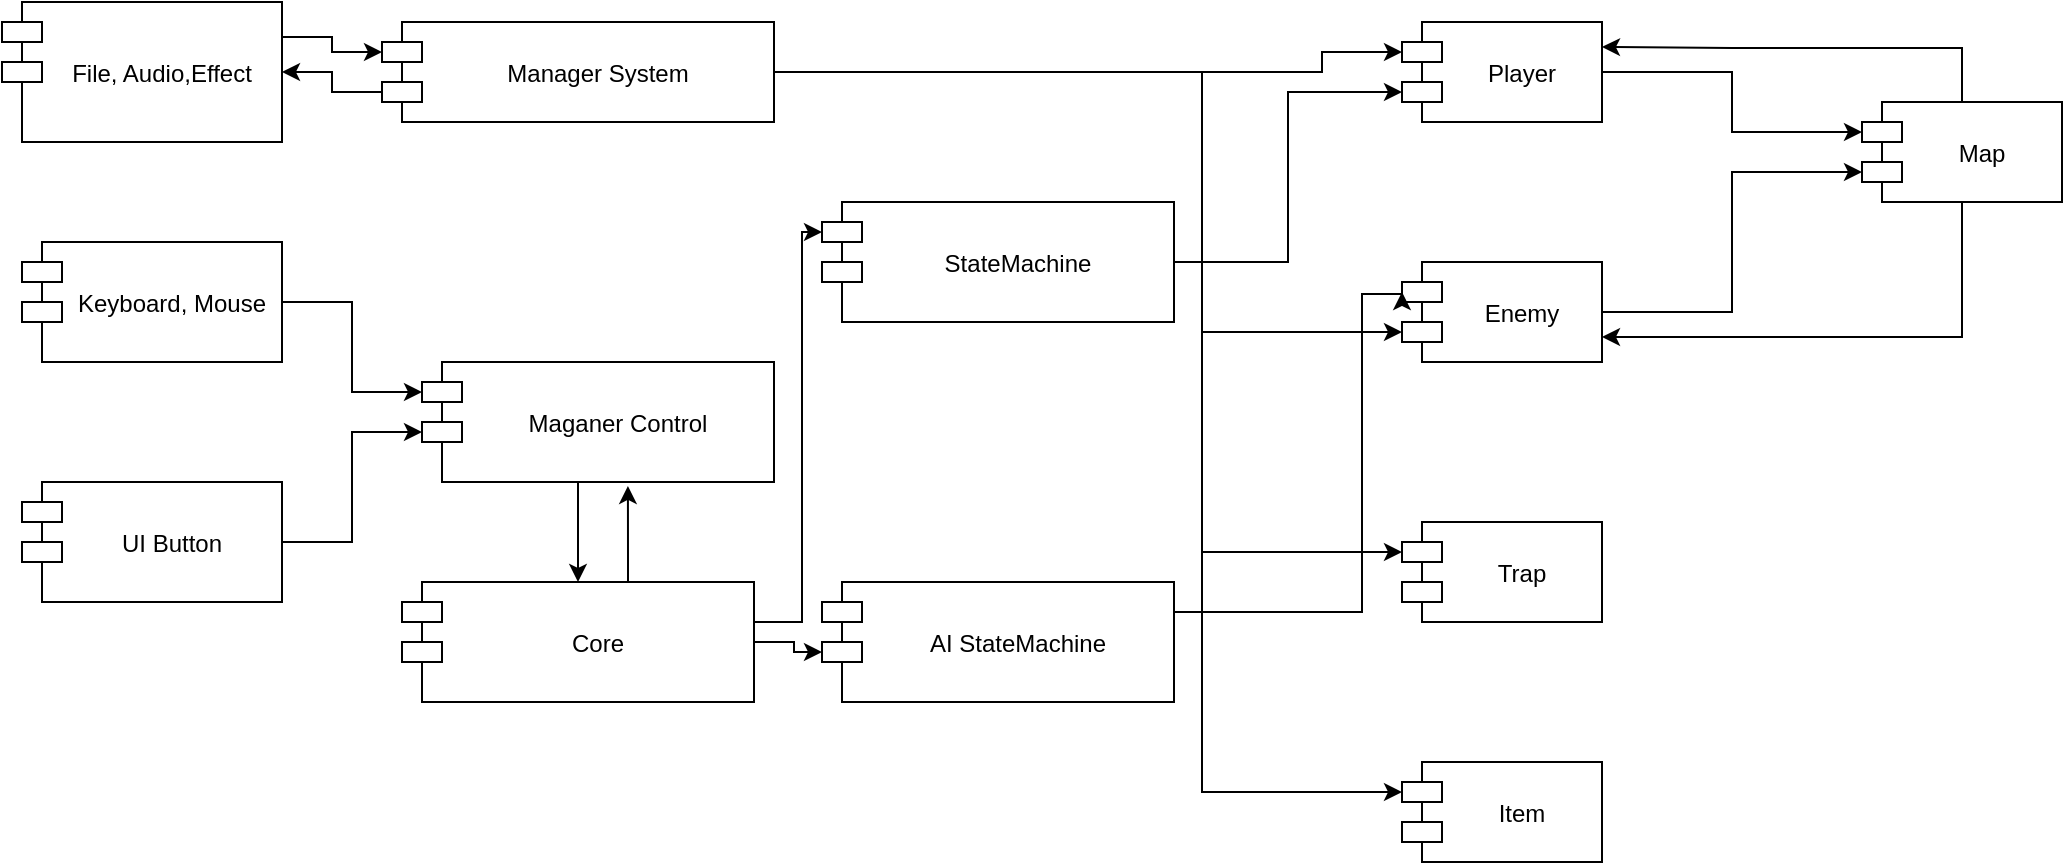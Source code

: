 <mxfile version="15.8.8" type="device"><diagram id="nR3toh5W89-o4BKsGbaM" name="Page-1"><mxGraphModel dx="1064" dy="520" grid="1" gridSize="10" guides="1" tooltips="1" connect="1" arrows="1" fold="1" page="1" pageScale="1" pageWidth="827" pageHeight="1169" math="0" shadow="0"><root><mxCell id="0"/><mxCell id="1" parent="0"/><mxCell id="cMwhzNM2YHRlHXKRiWZX-6" style="edgeStyle=orthogonalEdgeStyle;rounded=0;orthogonalLoop=1;jettySize=auto;html=1;exitX=1;exitY=0.25;exitDx=0;exitDy=0;entryX=0;entryY=0;entryDx=0;entryDy=15;entryPerimeter=0;" edge="1" parent="1" source="cMwhzNM2YHRlHXKRiWZX-1" target="cMwhzNM2YHRlHXKRiWZX-2"><mxGeometry relative="1" as="geometry"><mxPoint x="260" y="93" as="targetPoint"/></mxGeometry></mxCell><mxCell id="cMwhzNM2YHRlHXKRiWZX-1" value="File, Audio,Effect" style="shape=module;align=center;spacingLeft=20;align=center;verticalAlign=middle;" vertex="1" parent="1"><mxGeometry x="20" y="60" width="140" height="70" as="geometry"/></mxCell><mxCell id="cMwhzNM2YHRlHXKRiWZX-7" style="edgeStyle=orthogonalEdgeStyle;rounded=0;orthogonalLoop=1;jettySize=auto;html=1;entryX=0;entryY=0;entryDx=0;entryDy=15;entryPerimeter=0;" edge="1" parent="1" source="cMwhzNM2YHRlHXKRiWZX-2" target="cMwhzNM2YHRlHXKRiWZX-3"><mxGeometry relative="1" as="geometry"><Array as="points"><mxPoint x="680" y="95"/><mxPoint x="680" y="85"/></Array></mxGeometry></mxCell><mxCell id="cMwhzNM2YHRlHXKRiWZX-8" style="edgeStyle=orthogonalEdgeStyle;rounded=0;orthogonalLoop=1;jettySize=auto;html=1;exitX=0;exitY=0;exitDx=0;exitDy=35;exitPerimeter=0;" edge="1" parent="1" source="cMwhzNM2YHRlHXKRiWZX-2" target="cMwhzNM2YHRlHXKRiWZX-1"><mxGeometry relative="1" as="geometry"/></mxCell><mxCell id="cMwhzNM2YHRlHXKRiWZX-20" style="edgeStyle=orthogonalEdgeStyle;rounded=0;orthogonalLoop=1;jettySize=auto;html=1;entryX=0;entryY=0;entryDx=0;entryDy=35;entryPerimeter=0;" edge="1" parent="1" source="cMwhzNM2YHRlHXKRiWZX-2" target="cMwhzNM2YHRlHXKRiWZX-4"><mxGeometry relative="1" as="geometry"><Array as="points"><mxPoint x="620" y="95"/><mxPoint x="620" y="225"/></Array></mxGeometry></mxCell><mxCell id="cMwhzNM2YHRlHXKRiWZX-23" style="edgeStyle=orthogonalEdgeStyle;rounded=0;orthogonalLoop=1;jettySize=auto;html=1;entryX=0;entryY=0;entryDx=0;entryDy=15;entryPerimeter=0;" edge="1" parent="1" source="cMwhzNM2YHRlHXKRiWZX-2" target="cMwhzNM2YHRlHXKRiWZX-21"><mxGeometry relative="1" as="geometry"><Array as="points"><mxPoint x="620" y="95"/><mxPoint x="620" y="335"/></Array></mxGeometry></mxCell><mxCell id="cMwhzNM2YHRlHXKRiWZX-24" style="edgeStyle=orthogonalEdgeStyle;rounded=0;orthogonalLoop=1;jettySize=auto;html=1;entryX=0;entryY=0;entryDx=0;entryDy=15;entryPerimeter=0;" edge="1" parent="1" source="cMwhzNM2YHRlHXKRiWZX-2" target="cMwhzNM2YHRlHXKRiWZX-22"><mxGeometry relative="1" as="geometry"><Array as="points"><mxPoint x="620" y="95"/><mxPoint x="620" y="455"/></Array></mxGeometry></mxCell><mxCell id="cMwhzNM2YHRlHXKRiWZX-2" value="Manager System" style="shape=module;align=left;spacingLeft=20;align=center;verticalAlign=middle;" vertex="1" parent="1"><mxGeometry x="210" y="70" width="196" height="50" as="geometry"/></mxCell><mxCell id="cMwhzNM2YHRlHXKRiWZX-26" style="edgeStyle=orthogonalEdgeStyle;rounded=0;orthogonalLoop=1;jettySize=auto;html=1;entryX=0;entryY=0;entryDx=0;entryDy=15;entryPerimeter=0;" edge="1" parent="1" source="cMwhzNM2YHRlHXKRiWZX-3" target="cMwhzNM2YHRlHXKRiWZX-25"><mxGeometry relative="1" as="geometry"/></mxCell><mxCell id="cMwhzNM2YHRlHXKRiWZX-3" value="Player" style="shape=module;align=left;spacingLeft=20;align=center;verticalAlign=middle;" vertex="1" parent="1"><mxGeometry x="720" y="70" width="100" height="50" as="geometry"/></mxCell><mxCell id="cMwhzNM2YHRlHXKRiWZX-30" style="edgeStyle=orthogonalEdgeStyle;rounded=0;orthogonalLoop=1;jettySize=auto;html=1;entryX=0;entryY=0;entryDx=0;entryDy=35;entryPerimeter=0;" edge="1" parent="1" source="cMwhzNM2YHRlHXKRiWZX-4" target="cMwhzNM2YHRlHXKRiWZX-25"><mxGeometry relative="1" as="geometry"/></mxCell><mxCell id="cMwhzNM2YHRlHXKRiWZX-4" value="Enemy" style="shape=module;align=left;spacingLeft=20;align=center;verticalAlign=middle;" vertex="1" parent="1"><mxGeometry x="720" y="190" width="100" height="50" as="geometry"/></mxCell><mxCell id="cMwhzNM2YHRlHXKRiWZX-16" style="edgeStyle=orthogonalEdgeStyle;rounded=0;orthogonalLoop=1;jettySize=auto;html=1;entryX=0;entryY=0;entryDx=0;entryDy=15;entryPerimeter=0;" edge="1" parent="1" source="cMwhzNM2YHRlHXKRiWZX-9" target="cMwhzNM2YHRlHXKRiWZX-11"><mxGeometry relative="1" as="geometry"/></mxCell><mxCell id="cMwhzNM2YHRlHXKRiWZX-9" value="Keyboard, Mouse" style="shape=module;align=left;spacingLeft=20;align=center;verticalAlign=middle;" vertex="1" parent="1"><mxGeometry x="30" y="180" width="130" height="60" as="geometry"/></mxCell><mxCell id="cMwhzNM2YHRlHXKRiWZX-17" style="edgeStyle=orthogonalEdgeStyle;rounded=0;orthogonalLoop=1;jettySize=auto;html=1;entryX=0;entryY=0;entryDx=0;entryDy=35;entryPerimeter=0;" edge="1" parent="1" source="cMwhzNM2YHRlHXKRiWZX-10" target="cMwhzNM2YHRlHXKRiWZX-11"><mxGeometry relative="1" as="geometry"/></mxCell><mxCell id="cMwhzNM2YHRlHXKRiWZX-10" value="UI Button" style="shape=module;align=left;spacingLeft=20;align=center;verticalAlign=middle;" vertex="1" parent="1"><mxGeometry x="30" y="300" width="130" height="60" as="geometry"/></mxCell><mxCell id="cMwhzNM2YHRlHXKRiWZX-33" style="edgeStyle=orthogonalEdgeStyle;rounded=0;orthogonalLoop=1;jettySize=auto;html=1;" edge="1" parent="1" source="cMwhzNM2YHRlHXKRiWZX-11" target="cMwhzNM2YHRlHXKRiWZX-12"><mxGeometry relative="1" as="geometry"><Array as="points"><mxPoint x="308" y="310"/><mxPoint x="308" y="310"/></Array></mxGeometry></mxCell><mxCell id="cMwhzNM2YHRlHXKRiWZX-11" value="Maganer Control" style="shape=module;align=left;spacingLeft=20;align=center;verticalAlign=middle;" vertex="1" parent="1"><mxGeometry x="230" y="240" width="176" height="60" as="geometry"/></mxCell><mxCell id="cMwhzNM2YHRlHXKRiWZX-34" style="edgeStyle=orthogonalEdgeStyle;rounded=0;orthogonalLoop=1;jettySize=auto;html=1;entryX=0.585;entryY=1.033;entryDx=0;entryDy=0;entryPerimeter=0;" edge="1" parent="1" source="cMwhzNM2YHRlHXKRiWZX-12" target="cMwhzNM2YHRlHXKRiWZX-11"><mxGeometry relative="1" as="geometry"><Array as="points"><mxPoint x="333" y="340"/><mxPoint x="333" y="340"/></Array></mxGeometry></mxCell><mxCell id="cMwhzNM2YHRlHXKRiWZX-35" style="edgeStyle=orthogonalEdgeStyle;rounded=0;orthogonalLoop=1;jettySize=auto;html=1;entryX=0;entryY=0;entryDx=0;entryDy=35;entryPerimeter=0;" edge="1" parent="1" source="cMwhzNM2YHRlHXKRiWZX-12" target="cMwhzNM2YHRlHXKRiWZX-18"><mxGeometry relative="1" as="geometry"/></mxCell><mxCell id="cMwhzNM2YHRlHXKRiWZX-37" style="edgeStyle=orthogonalEdgeStyle;rounded=0;orthogonalLoop=1;jettySize=auto;html=1;entryX=0;entryY=0;entryDx=0;entryDy=15;entryPerimeter=0;" edge="1" parent="1" source="cMwhzNM2YHRlHXKRiWZX-12" target="cMwhzNM2YHRlHXKRiWZX-36"><mxGeometry relative="1" as="geometry"><Array as="points"><mxPoint x="420" y="370"/><mxPoint x="420" y="175"/></Array></mxGeometry></mxCell><mxCell id="cMwhzNM2YHRlHXKRiWZX-12" value="Core" style="shape=module;align=left;spacingLeft=20;align=center;verticalAlign=middle;" vertex="1" parent="1"><mxGeometry x="220" y="350" width="176" height="60" as="geometry"/></mxCell><mxCell id="cMwhzNM2YHRlHXKRiWZX-19" style="edgeStyle=orthogonalEdgeStyle;rounded=0;orthogonalLoop=1;jettySize=auto;html=1;entryX=0;entryY=0;entryDx=0;entryDy=15;entryPerimeter=0;exitX=1;exitY=0.25;exitDx=0;exitDy=0;" edge="1" parent="1" source="cMwhzNM2YHRlHXKRiWZX-18" target="cMwhzNM2YHRlHXKRiWZX-4"><mxGeometry relative="1" as="geometry"><mxPoint x="740" y="206" as="targetPoint"/><Array as="points"><mxPoint x="700" y="365"/><mxPoint x="700" y="206"/></Array></mxGeometry></mxCell><mxCell id="cMwhzNM2YHRlHXKRiWZX-21" value="Trap" style="shape=module;align=left;spacingLeft=20;align=center;verticalAlign=middle;" vertex="1" parent="1"><mxGeometry x="720" y="320" width="100" height="50" as="geometry"/></mxCell><mxCell id="cMwhzNM2YHRlHXKRiWZX-22" value="Item" style="shape=module;align=left;spacingLeft=20;align=center;verticalAlign=middle;" vertex="1" parent="1"><mxGeometry x="720" y="440" width="100" height="50" as="geometry"/></mxCell><mxCell id="cMwhzNM2YHRlHXKRiWZX-27" style="edgeStyle=orthogonalEdgeStyle;rounded=0;orthogonalLoop=1;jettySize=auto;html=1;entryX=1;entryY=0.25;entryDx=0;entryDy=0;" edge="1" parent="1" source="cMwhzNM2YHRlHXKRiWZX-25" target="cMwhzNM2YHRlHXKRiWZX-3"><mxGeometry relative="1" as="geometry"><Array as="points"><mxPoint x="1000" y="83"/><mxPoint x="885" y="83"/></Array></mxGeometry></mxCell><mxCell id="cMwhzNM2YHRlHXKRiWZX-31" style="edgeStyle=orthogonalEdgeStyle;rounded=0;orthogonalLoop=1;jettySize=auto;html=1;exitX=0.5;exitY=1;exitDx=0;exitDy=0;entryX=1;entryY=0.75;entryDx=0;entryDy=0;" edge="1" parent="1" source="cMwhzNM2YHRlHXKRiWZX-25" target="cMwhzNM2YHRlHXKRiWZX-4"><mxGeometry relative="1" as="geometry"/></mxCell><mxCell id="cMwhzNM2YHRlHXKRiWZX-25" value="Map" style="shape=module;align=left;spacingLeft=20;align=center;verticalAlign=middle;" vertex="1" parent="1"><mxGeometry x="950" y="110" width="100" height="50" as="geometry"/></mxCell><mxCell id="cMwhzNM2YHRlHXKRiWZX-18" value="AI StateMachine" style="shape=module;align=left;spacingLeft=20;align=center;verticalAlign=middle;" vertex="1" parent="1"><mxGeometry x="430" y="350" width="176" height="60" as="geometry"/></mxCell><mxCell id="cMwhzNM2YHRlHXKRiWZX-38" style="edgeStyle=orthogonalEdgeStyle;rounded=0;orthogonalLoop=1;jettySize=auto;html=1;entryX=0;entryY=0;entryDx=0;entryDy=35;entryPerimeter=0;" edge="1" parent="1" source="cMwhzNM2YHRlHXKRiWZX-36" target="cMwhzNM2YHRlHXKRiWZX-3"><mxGeometry relative="1" as="geometry"/></mxCell><mxCell id="cMwhzNM2YHRlHXKRiWZX-36" value="StateMachine" style="shape=module;align=left;spacingLeft=20;align=center;verticalAlign=middle;" vertex="1" parent="1"><mxGeometry x="430" y="160" width="176" height="60" as="geometry"/></mxCell></root></mxGraphModel></diagram></mxfile>